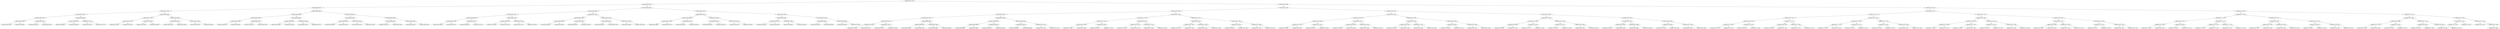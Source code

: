 digraph G{
1383675856 [label="Node{data=[6971, 6971]}"]
1383675856 -> 919962315
919962315 [label="Node{data=[6864, 6864]}"]
919962315 -> 1814730197
1814730197 [label="Node{data=[6489, 6489]}"]
1814730197 -> 618199162
618199162 [label="Node{data=[6473, 6473]}"]
618199162 -> 1057262726
1057262726 [label="Node{data=[6465, 6465]}"]
1057262726 -> 626889335
626889335 [label="Node{data=[6461, 6461]}"]
626889335 -> 501301044
501301044 [label="Node{data=[6459, 6459]}"]
501301044 -> 2115575770
2115575770 [label="Node{data=[5928, 5928]}"]
501301044 -> 1700973603
1700973603 [label="Node{data=[6460, 6460]}"]
626889335 -> 753214674
753214674 [label="Node{data=[6463, 6463]}"]
753214674 -> 946448101
946448101 [label="Node{data=[6462, 6462]}"]
753214674 -> 238590461
238590461 [label="Node{data=[6464, 6464]}"]
1057262726 -> 2101891021
2101891021 [label="Node{data=[6469, 6469]}"]
2101891021 -> 2022586114
2022586114 [label="Node{data=[6467, 6467]}"]
2022586114 -> 220588152
220588152 [label="Node{data=[6466, 6466]}"]
2022586114 -> 1192787792
1192787792 [label="Node{data=[6468, 6468]}"]
2101891021 -> 2014406233
2014406233 [label="Node{data=[6471, 6471]}"]
2014406233 -> 1898870910
1898870910 [label="Node{data=[6470, 6470]}"]
2014406233 -> 1407858699
1407858699 [label="Node{data=[6472, 6472]}"]
618199162 -> 1468809177
1468809177 [label="Node{data=[6481, 6481]}"]
1468809177 -> 610056415
610056415 [label="Node{data=[6477, 6477]}"]
610056415 -> 649316770
649316770 [label="Node{data=[6475, 6475]}"]
649316770 -> 605787935
605787935 [label="Node{data=[6474, 6474]}"]
649316770 -> 308221618
308221618 [label="Node{data=[6476, 6476]}"]
610056415 -> 1401212518
1401212518 [label="Node{data=[6479, 6479]}"]
1401212518 -> 1799545709
1799545709 [label="Node{data=[6478, 6478]}"]
1401212518 -> 320414325
320414325 [label="Node{data=[6480, 6480]}"]
1468809177 -> 2031705122
2031705122 [label="Node{data=[6485, 6485]}"]
2031705122 -> 211507865
211507865 [label="Node{data=[6483, 6483]}"]
211507865 -> 1891535340
1891535340 [label="Node{data=[6482, 6482]}"]
211507865 -> 720242436
720242436 [label="Node{data=[6484, 6484]}"]
2031705122 -> 430290487
430290487 [label="Node{data=[6487, 6487]}"]
430290487 -> 1329362952
1329362952 [label="Node{data=[6486, 6486]}"]
430290487 -> 1263102442
1263102442 [label="Node{data=[6488, 6488]}"]
1814730197 -> 298156448
298156448 [label="Node{data=[6848, 6848]}"]
298156448 -> 627411361
627411361 [label="Node{data=[6840, 6840]}"]
627411361 -> 154487101
154487101 [label="Node{data=[6836, 6836]}"]
154487101 -> 162752456
162752456 [label="Node{data=[6834, 6834]}"]
162752456 -> 885403615
885403615 [label="Node{data=[6490, 6490]}"]
162752456 -> 1038585959
1038585959 [label="Node{data=[6835, 6835]}"]
154487101 -> 515398215
515398215 [label="Node{data=[6838, 6838]}"]
515398215 -> 212329343
212329343 [label="Node{data=[6837, 6837]}"]
515398215 -> 161123811
161123811 [label="Node{data=[6839, 6839]}"]
627411361 -> 142561311
142561311 [label="Node{data=[6844, 6844]}"]
142561311 -> 1414093109
1414093109 [label="Node{data=[6842, 6842]}"]
1414093109 -> 1741092056
1741092056 [label="Node{data=[6841, 6841]}"]
1414093109 -> 980326486
980326486 [label="Node{data=[6843, 6843]}"]
142561311 -> 1214498988
1214498988 [label="Node{data=[6846, 6846]}"]
1214498988 -> 1459462244
1459462244 [label="Node{data=[6845, 6845]}"]
1214498988 -> 114159191
114159191 [label="Node{data=[6847, 6847]}"]
298156448 -> 1211071216
1211071216 [label="Node{data=[6856, 6856]}"]
1211071216 -> 517991921
517991921 [label="Node{data=[6852, 6852]}"]
517991921 -> 622497998
622497998 [label="Node{data=[6850, 6850]}"]
622497998 -> 1280081260
1280081260 [label="Node{data=[6849, 6849]}"]
622497998 -> 2131191535
2131191535 [label="Node{data=[6851, 6851]}"]
517991921 -> 509000859
509000859 [label="Node{data=[6854, 6854]}"]
509000859 -> 1866191743
1866191743 [label="Node{data=[6853, 6853]}"]
509000859 -> 1077109993
1077109993 [label="Node{data=[6855, 6855]}"]
1211071216 -> 71782942
71782942 [label="Node{data=[6860, 6860]}"]
71782942 -> 803116137
803116137 [label="Node{data=[6858, 6858]}"]
803116137 -> 516885190
516885190 [label="Node{data=[6857, 6857]}"]
803116137 -> 1166029274
1166029274 [label="Node{data=[6859, 6859]}"]
71782942 -> 2078887126
2078887126 [label="Node{data=[6862, 6862]}"]
2078887126 -> 550498846
550498846 [label="Node{data=[6861, 6861]}"]
2078887126 -> 1177568763
1177568763 [label="Node{data=[6863, 6863]}"]
919962315 -> 41595398
41595398 [label="Node{data=[6939, 6939]}"]
41595398 -> 860148067
860148067 [label="Node{data=[6880, 6880]}"]
860148067 -> 1824819735
1824819735 [label="Node{data=[6872, 6872]}"]
1824819735 -> 681514473
681514473 [label="Node{data=[6868, 6868]}"]
681514473 -> 2132961406
2132961406 [label="Node{data=[6866, 6866]}"]
2132961406 -> 1794666800
1794666800 [label="Node{data=[6865, 6865]}"]
2132961406 -> 581225034
581225034 [label="Node{data=[6867, 6867]}"]
681514473 -> 1925489578
1925489578 [label="Node{data=[6870, 6870]}"]
1925489578 -> 508122132
508122132 [label="Node{data=[6869, 6869]}"]
1925489578 -> 923911964
923911964 [label="Node{data=[6871, 6871]}"]
1824819735 -> 870563118
870563118 [label="Node{data=[6876, 6876]}"]
870563118 -> 1684898059
1684898059 [label="Node{data=[6874, 6874]}"]
1684898059 -> 810582118
810582118 [label="Node{data=[6873, 6873]}"]
1684898059 -> 155224151
155224151 [label="Node{data=[6875, 6875]}"]
870563118 -> 669273756
669273756 [label="Node{data=[6878, 6878]}"]
669273756 -> 789178034
789178034 [label="Node{data=[6877, 6877]}"]
669273756 -> 468582533
468582533 [label="Node{data=[6879, 6879]}"]
860148067 -> 383852959
383852959 [label="Node{data=[6931, 6931]}"]
383852959 -> 334761329
334761329 [label="Node{data=[6927, 6927]}"]
334761329 -> 1940407755
1940407755 [label="Node{data=[6882, 6882]}"]
1940407755 -> 413763859
413763859 [label="Node{data=[6881, 6881]}"]
1940407755 -> 131837504
131837504 [label="Node{data=[6926, 6926]}"]
334761329 -> 888648783
888648783 [label="Node{data=[6929, 6929]}"]
888648783 -> 88094983
88094983 [label="Node{data=[6928, 6928]}"]
888648783 -> 1366677933
1366677933 [label="Node{data=[6930, 6930]}"]
383852959 -> 184996973
184996973 [label="Node{data=[6935, 6935]}"]
184996973 -> 39476366
39476366 [label="Node{data=[6933, 6933]}"]
39476366 -> 106350019
106350019 [label="Node{data=[6932, 6932]}"]
39476366 -> 2031209493
2031209493 [label="Node{data=[6934, 6934]}"]
184996973 -> 1141492454
1141492454 [label="Node{data=[6937, 6937]}"]
1141492454 -> 350703813
350703813 [label="Node{data=[6936, 6936]}"]
1141492454 -> 607123271
607123271 [label="Node{data=[6938, 6938]}"]
41595398 -> 1395259059
1395259059 [label="Node{data=[6955, 6955]}"]
1395259059 -> 1501382858
1501382858 [label="Node{data=[6947, 6947]}"]
1501382858 -> 1999784536
1999784536 [label="Node{data=[6943, 6943]}"]
1999784536 -> 746327606
746327606 [label="Node{data=[6941, 6941]}"]
746327606 -> 813496676
813496676 [label="Node{data=[6940, 6940]}"]
746327606 -> 57986233
57986233 [label="Node{data=[6942, 6942]}"]
1999784536 -> 1718695429
1718695429 [label="Node{data=[6945, 6945]}"]
1718695429 -> 716216643
716216643 [label="Node{data=[6944, 6944]}"]
1718695429 -> 2102457000
2102457000 [label="Node{data=[6946, 6946]}"]
1501382858 -> 1483008191
1483008191 [label="Node{data=[6951, 6951]}"]
1483008191 -> 936000680
936000680 [label="Node{data=[6949, 6949]}"]
936000680 -> 421446035
421446035 [label="Node{data=[6948, 6948]}"]
936000680 -> 1663149482
1663149482 [label="Node{data=[6950, 6950]}"]
1483008191 -> 478124129
478124129 [label="Node{data=[6953, 6953]}"]
478124129 -> 2050410554
2050410554 [label="Node{data=[6952, 6952]}"]
478124129 -> 357272758
357272758 [label="Node{data=[6954, 6954]}"]
1395259059 -> 2066315072
2066315072 [label="Node{data=[6963, 6963]}"]
2066315072 -> 460674260
460674260 [label="Node{data=[6959, 6959]}"]
460674260 -> 1473128600
1473128600 [label="Node{data=[6957, 6957]}"]
1473128600 -> 514404587
514404587 [label="Node{data=[6956, 6956]}"]
1473128600 -> 772462345
772462345 [label="Node{data=[6958, 6958]}"]
460674260 -> 535361000
535361000 [label="Node{data=[6961, 6961]}"]
535361000 -> 960795749
960795749 [label="Node{data=[6960, 6960]}"]
535361000 -> 1849546190
1849546190 [label="Node{data=[6962, 6962]}"]
2066315072 -> 385349023
385349023 [label="Node{data=[6967, 6967]}"]
385349023 -> 1323828508
1323828508 [label="Node{data=[6965, 6965]}"]
1323828508 -> 1393710872
1393710872 [label="Node{data=[6964, 6964]}"]
1323828508 -> 1392601873
1392601873 [label="Node{data=[6966, 6966]}"]
385349023 -> 2062755811
2062755811 [label="Node{data=[6969, 6969]}"]
2062755811 -> 1950158148
1950158148 [label="Node{data=[6968, 6968]}"]
2062755811 -> 894844492
894844492 [label="Node{data=[6970, 6970]}"]
1383675856 -> 1842844180
1842844180 [label="Node{data=[7099, 7099]}"]
1842844180 -> 251161714
251161714 [label="Node{data=[7035, 7035]}"]
251161714 -> 305334212
305334212 [label="Node{data=[7003, 7003]}"]
305334212 -> 378797968
378797968 [label="Node{data=[6987, 6987]}"]
378797968 -> 1191544932
1191544932 [label="Node{data=[6979, 6979]}"]
1191544932 -> 181663498
181663498 [label="Node{data=[6975, 6975]}"]
181663498 -> 5557427
5557427 [label="Node{data=[6973, 6973]}"]
5557427 -> 162716758
162716758 [label="Node{data=[6972, 6972]}"]
5557427 -> 1646207916
1646207916 [label="Node{data=[6974, 6974]}"]
181663498 -> 2002903874
2002903874 [label="Node{data=[6977, 6977]}"]
2002903874 -> 1375111241
1375111241 [label="Node{data=[6976, 6976]}"]
2002903874 -> 1320791629
1320791629 [label="Node{data=[6978, 6978]}"]
1191544932 -> 1428223605
1428223605 [label="Node{data=[6983, 6983]}"]
1428223605 -> 757298272
757298272 [label="Node{data=[6981, 6981]}"]
757298272 -> 1223820621
1223820621 [label="Node{data=[6980, 6980]}"]
757298272 -> 1262092760
1262092760 [label="Node{data=[6982, 6982]}"]
1428223605 -> 435930516
435930516 [label="Node{data=[6985, 6985]}"]
435930516 -> 793588415
793588415 [label="Node{data=[6984, 6984]}"]
435930516 -> 2001568374
2001568374 [label="Node{data=[6986, 6986]}"]
378797968 -> 1826777478
1826777478 [label="Node{data=[6995, 6995]}"]
1826777478 -> 737335019
737335019 [label="Node{data=[6991, 6991]}"]
737335019 -> 1835848160
1835848160 [label="Node{data=[6989, 6989]}"]
1835848160 -> 1990828041
1990828041 [label="Node{data=[6988, 6988]}"]
1835848160 -> 158882051
158882051 [label="Node{data=[6990, 6990]}"]
737335019 -> 872452937
872452937 [label="Node{data=[6993, 6993]}"]
872452937 -> 1063823352
1063823352 [label="Node{data=[6992, 6992]}"]
872452937 -> 83554804
83554804 [label="Node{data=[6994, 6994]}"]
1826777478 -> 1333858345
1333858345 [label="Node{data=[6999, 6999]}"]
1333858345 -> 2133547083
2133547083 [label="Node{data=[6997, 6997]}"]
2133547083 -> 92694321
92694321 [label="Node{data=[6996, 6996]}"]
2133547083 -> 1453347620
1453347620 [label="Node{data=[6998, 6998]}"]
1333858345 -> 300355969
300355969 [label="Node{data=[7001, 7001]}"]
300355969 -> 875293430
875293430 [label="Node{data=[7000, 7000]}"]
300355969 -> 35826861
35826861 [label="Node{data=[7002, 7002]}"]
305334212 -> 1456465598
1456465598 [label="Node{data=[7019, 7019]}"]
1456465598 -> 2131595007
2131595007 [label="Node{data=[7011, 7011]}"]
2131595007 -> 345679794
345679794 [label="Node{data=[7007, 7007]}"]
345679794 -> 63583816
63583816 [label="Node{data=[7005, 7005]}"]
63583816 -> 714721945
714721945 [label="Node{data=[7004, 7004]}"]
63583816 -> 972079939
972079939 [label="Node{data=[7006, 7006]}"]
345679794 -> 2014729464
2014729464 [label="Node{data=[7009, 7009]}"]
2014729464 -> 716985796
716985796 [label="Node{data=[7008, 7008]}"]
2014729464 -> 1318424328
1318424328 [label="Node{data=[7010, 7010]}"]
2131595007 -> 1908455234
1908455234 [label="Node{data=[7015, 7015]}"]
1908455234 -> 1002146838
1002146838 [label="Node{data=[7013, 7013]}"]
1002146838 -> 1944186064
1944186064 [label="Node{data=[7012, 7012]}"]
1002146838 -> 300859499
300859499 [label="Node{data=[7014, 7014]}"]
1908455234 -> 1700794291
1700794291 [label="Node{data=[7017, 7017]}"]
1700794291 -> 39642165
39642165 [label="Node{data=[7016, 7016]}"]
1700794291 -> 2124881858
2124881858 [label="Node{data=[7018, 7018]}"]
1456465598 -> 430798309
430798309 [label="Node{data=[7027, 7027]}"]
430798309 -> 2094398708
2094398708 [label="Node{data=[7023, 7023]}"]
2094398708 -> 432914967
432914967 [label="Node{data=[7021, 7021]}"]
432914967 -> 1599248355
1599248355 [label="Node{data=[7020, 7020]}"]
432914967 -> 757257137
757257137 [label="Node{data=[7022, 7022]}"]
2094398708 -> 2126751933
2126751933 [label="Node{data=[7025, 7025]}"]
2126751933 -> 157876232
157876232 [label="Node{data=[7024, 7024]}"]
2126751933 -> 1120887625
1120887625 [label="Node{data=[7026, 7026]}"]
430798309 -> 2043383802
2043383802 [label="Node{data=[7031, 7031]}"]
2043383802 -> 439244350
439244350 [label="Node{data=[7029, 7029]}"]
439244350 -> 1527147571
1527147571 [label="Node{data=[7028, 7028]}"]
439244350 -> 1659537713
1659537713 [label="Node{data=[7030, 7030]}"]
2043383802 -> 1207664329
1207664329 [label="Node{data=[7033, 7033]}"]
1207664329 -> 797724590
797724590 [label="Node{data=[7032, 7032]}"]
1207664329 -> 1191430552
1191430552 [label="Node{data=[7034, 7034]}"]
251161714 -> 1897292616
1897292616 [label="Node{data=[7067, 7067]}"]
1897292616 -> 1837581973
1837581973 [label="Node{data=[7051, 7051]}"]
1837581973 -> 549160372
549160372 [label="Node{data=[7043, 7043]}"]
549160372 -> 2041435954
2041435954 [label="Node{data=[7039, 7039]}"]
2041435954 -> 1004791660
1004791660 [label="Node{data=[7037, 7037]}"]
1004791660 -> 1812442475
1812442475 [label="Node{data=[7036, 7036]}"]
1004791660 -> 283968378
283968378 [label="Node{data=[7038, 7038]}"]
2041435954 -> 124666386
124666386 [label="Node{data=[7041, 7041]}"]
124666386 -> 588389652
588389652 [label="Node{data=[7040, 7040]}"]
124666386 -> 1924108520
1924108520 [label="Node{data=[7042, 7042]}"]
549160372 -> 178371348
178371348 [label="Node{data=[7047, 7047]}"]
178371348 -> 2141849216
2141849216 [label="Node{data=[7045, 7045]}"]
2141849216 -> 1281580764
1281580764 [label="Node{data=[7044, 7044]}"]
2141849216 -> 1111867240
1111867240 [label="Node{data=[7046, 7046]}"]
178371348 -> 1169933615
1169933615 [label="Node{data=[7049, 7049]}"]
1169933615 -> 1787450654
1787450654 [label="Node{data=[7048, 7048]}"]
1169933615 -> 1019831085
1019831085 [label="Node{data=[7050, 7050]}"]
1837581973 -> 1402479907
1402479907 [label="Node{data=[7059, 7059]}"]
1402479907 -> 1217466562
1217466562 [label="Node{data=[7055, 7055]}"]
1217466562 -> 1879809643
1879809643 [label="Node{data=[7053, 7053]}"]
1879809643 -> 128736076
128736076 [label="Node{data=[7052, 7052]}"]
1879809643 -> 353355687
353355687 [label="Node{data=[7054, 7054]}"]
1217466562 -> 1440268996
1440268996 [label="Node{data=[7057, 7057]}"]
1440268996 -> 2039281362
2039281362 [label="Node{data=[7056, 7056]}"]
1440268996 -> 471835796
471835796 [label="Node{data=[7058, 7058]}"]
1402479907 -> 2009492047
2009492047 [label="Node{data=[7063, 7063]}"]
2009492047 -> 1687902353
1687902353 [label="Node{data=[7061, 7061]}"]
1687902353 -> 2050951350
2050951350 [label="Node{data=[7060, 7060]}"]
1687902353 -> 468002913
468002913 [label="Node{data=[7062, 7062]}"]
2009492047 -> 1605741888
1605741888 [label="Node{data=[7065, 7065]}"]
1605741888 -> 1632909815
1632909815 [label="Node{data=[7064, 7064]}"]
1605741888 -> 1663891411
1663891411 [label="Node{data=[7066, 7066]}"]
1897292616 -> 1371045367
1371045367 [label="Node{data=[7083, 7083]}"]
1371045367 -> 588580141
588580141 [label="Node{data=[7075, 7075]}"]
588580141 -> 1666063161
1666063161 [label="Node{data=[7071, 7071]}"]
1666063161 -> 1742273260
1742273260 [label="Node{data=[7069, 7069]}"]
1742273260 -> 1964864549
1964864549 [label="Node{data=[7068, 7068]}"]
1742273260 -> 2125081542
2125081542 [label="Node{data=[7070, 7070]}"]
1666063161 -> 1840148729
1840148729 [label="Node{data=[7073, 7073]}"]
1840148729 -> 1300359226
1300359226 [label="Node{data=[7072, 7072]}"]
1840148729 -> 1403191795
1403191795 [label="Node{data=[7074, 7074]}"]
588580141 -> 2096690266
2096690266 [label="Node{data=[7079, 7079]}"]
2096690266 -> 1657760388
1657760388 [label="Node{data=[7077, 7077]}"]
1657760388 -> 541957855
541957855 [label="Node{data=[7076, 7076]}"]
1657760388 -> 1797959612
1797959612 [label="Node{data=[7078, 7078]}"]
2096690266 -> 1355533479
1355533479 [label="Node{data=[7081, 7081]}"]
1355533479 -> 1229526896
1229526896 [label="Node{data=[7080, 7080]}"]
1355533479 -> 96388064
96388064 [label="Node{data=[7082, 7082]}"]
1371045367 -> 995613604
995613604 [label="Node{data=[7091, 7091]}"]
995613604 -> 905418397
905418397 [label="Node{data=[7087, 7087]}"]
905418397 -> 872736196
872736196 [label="Node{data=[7085, 7085]}"]
872736196 -> 1196855655
1196855655 [label="Node{data=[7084, 7084]}"]
872736196 -> 1121577170
1121577170 [label="Node{data=[7086, 7086]}"]
905418397 -> 1267981674
1267981674 [label="Node{data=[7089, 7089]}"]
1267981674 -> 1479162649
1479162649 [label="Node{data=[7088, 7088]}"]
1267981674 -> 721704146
721704146 [label="Node{data=[7090, 7090]}"]
995613604 -> 639022616
639022616 [label="Node{data=[7095, 7095]}"]
639022616 -> 1941657405
1941657405 [label="Node{data=[7093, 7093]}"]
1941657405 -> 2059425952
2059425952 [label="Node{data=[7092, 7092]}"]
1941657405 -> 1936400878
1936400878 [label="Node{data=[7094, 7094]}"]
639022616 -> 1625223149
1625223149 [label="Node{data=[7097, 7097]}"]
1625223149 -> 1232424564
1232424564 [label="Node{data=[7096, 7096]}"]
1625223149 -> 831003298
831003298 [label="Node{data=[7098, 7098]}"]
1842844180 -> 457586988
457586988 [label="Node{data=[7163, 7163]}"]
457586988 -> 217062446
217062446 [label="Node{data=[7131, 7131]}"]
217062446 -> 1863709994
1863709994 [label="Node{data=[7115, 7115]}"]
1863709994 -> 515489632
515489632 [label="Node{data=[7107, 7107]}"]
515489632 -> 874277570
874277570 [label="Node{data=[7103, 7103]}"]
874277570 -> 947982595
947982595 [label="Node{data=[7101, 7101]}"]
947982595 -> 2021466012
2021466012 [label="Node{data=[7100, 7100]}"]
947982595 -> 736951628
736951628 [label="Node{data=[7102, 7102]}"]
874277570 -> 2087831689
2087831689 [label="Node{data=[7105, 7105]}"]
2087831689 -> 1288230669
1288230669 [label="Node{data=[7104, 7104]}"]
2087831689 -> 1549377783
1549377783 [label="Node{data=[7106, 7106]}"]
515489632 -> 269693101
269693101 [label="Node{data=[7111, 7111]}"]
269693101 -> 1649706918
1649706918 [label="Node{data=[7109, 7109]}"]
1649706918 -> 1747862622
1747862622 [label="Node{data=[7108, 7108]}"]
1649706918 -> 2044792756
2044792756 [label="Node{data=[7110, 7110]}"]
269693101 -> 1895751293
1895751293 [label="Node{data=[7113, 7113]}"]
1895751293 -> 911281779
911281779 [label="Node{data=[7112, 7112]}"]
1895751293 -> 742891603
742891603 [label="Node{data=[7114, 7114]}"]
1863709994 -> 1563068096
1563068096 [label="Node{data=[7123, 7123]}"]
1563068096 -> 1537324590
1537324590 [label="Node{data=[7119, 7119]}"]
1537324590 -> 1706891711
1706891711 [label="Node{data=[7117, 7117]}"]
1706891711 -> 1953069155
1953069155 [label="Node{data=[7116, 7116]}"]
1706891711 -> 2105339048
2105339048 [label="Node{data=[7118, 7118]}"]
1537324590 -> 733623791
733623791 [label="Node{data=[7121, 7121]}"]
733623791 -> 650621382
650621382 [label="Node{data=[7120, 7120]}"]
733623791 -> 424832797
424832797 [label="Node{data=[7122, 7122]}"]
1563068096 -> 64080179
64080179 [label="Node{data=[7127, 7127]}"]
64080179 -> 2042532331
2042532331 [label="Node{data=[7125, 7125]}"]
2042532331 -> 1651267227
1651267227 [label="Node{data=[7124, 7124]}"]
2042532331 -> 1749870412
1749870412 [label="Node{data=[7126, 7126]}"]
64080179 -> 1700344615
1700344615 [label="Node{data=[7129, 7129]}"]
1700344615 -> 1759889326
1759889326 [label="Node{data=[7128, 7128]}"]
1700344615 -> 1757252775
1757252775 [label="Node{data=[7130, 7130]}"]
217062446 -> 1732538491
1732538491 [label="Node{data=[7147, 7147]}"]
1732538491 -> 1260955583
1260955583 [label="Node{data=[7139, 7139]}"]
1260955583 -> 221692355
221692355 [label="Node{data=[7135, 7135]}"]
221692355 -> 157990006
157990006 [label="Node{data=[7133, 7133]}"]
157990006 -> 1298780808
1298780808 [label="Node{data=[7132, 7132]}"]
157990006 -> 1131577797
1131577797 [label="Node{data=[7134, 7134]}"]
221692355 -> 2020702385
2020702385 [label="Node{data=[7137, 7137]}"]
2020702385 -> 614785733
614785733 [label="Node{data=[7136, 7136]}"]
2020702385 -> 668637515
668637515 [label="Node{data=[7138, 7138]}"]
1260955583 -> 1894861020
1894861020 [label="Node{data=[7143, 7143]}"]
1894861020 -> 53871235
53871235 [label="Node{data=[7141, 7141]}"]
53871235 -> 490218
490218 [label="Node{data=[7140, 7140]}"]
53871235 -> 1944370016
1944370016 [label="Node{data=[7142, 7142]}"]
1894861020 -> 162114152
162114152 [label="Node{data=[7145, 7145]}"]
162114152 -> 976782276
976782276 [label="Node{data=[7144, 7144]}"]
162114152 -> 22249027
22249027 [label="Node{data=[7146, 7146]}"]
1732538491 -> 1463478962
1463478962 [label="Node{data=[7155, 7155]}"]
1463478962 -> 319086807
319086807 [label="Node{data=[7151, 7151]}"]
319086807 -> 1843161040
1843161040 [label="Node{data=[7149, 7149]}"]
1843161040 -> 2003287374
2003287374 [label="Node{data=[7148, 7148]}"]
1843161040 -> 1997059690
1997059690 [label="Node{data=[7150, 7150]}"]
319086807 -> 1128198660
1128198660 [label="Node{data=[7153, 7153]}"]
1128198660 -> 1305669460
1305669460 [label="Node{data=[7152, 7152]}"]
1128198660 -> 127252077
127252077 [label="Node{data=[7154, 7154]}"]
1463478962 -> 899476243
899476243 [label="Node{data=[7159, 7159]}"]
899476243 -> 17203574
17203574 [label="Node{data=[7157, 7157]}"]
17203574 -> 1542747725
1542747725 [label="Node{data=[7156, 7156]}"]
17203574 -> 1903728000
1903728000 [label="Node{data=[7158, 7158]}"]
899476243 -> 602811599
602811599 [label="Node{data=[7161, 7161]}"]
602811599 -> 374740213
374740213 [label="Node{data=[7160, 7160]}"]
602811599 -> 1852333676
1852333676 [label="Node{data=[7162, 7162]}"]
457586988 -> 1527317172
1527317172 [label="Node{data=[7195, 7195]}"]
1527317172 -> 164877646
164877646 [label="Node{data=[7179, 7179]}"]
164877646 -> 788830525
788830525 [label="Node{data=[7171, 7171]}"]
788830525 -> 53688719
53688719 [label="Node{data=[7167, 7167]}"]
53688719 -> 272406527
272406527 [label="Node{data=[7165, 7165]}"]
272406527 -> 131225875
131225875 [label="Node{data=[7164, 7164]}"]
272406527 -> 202696101
202696101 [label="Node{data=[7166, 7166]}"]
53688719 -> 384916201
384916201 [label="Node{data=[7169, 7169]}"]
384916201 -> 1644606631
1644606631 [label="Node{data=[7168, 7168]}"]
384916201 -> 2005492533
2005492533 [label="Node{data=[7170, 7170]}"]
788830525 -> 1545308588
1545308588 [label="Node{data=[7175, 7175]}"]
1545308588 -> 1084339924
1084339924 [label="Node{data=[7173, 7173]}"]
1084339924 -> 391479787
391479787 [label="Node{data=[7172, 7172]}"]
1084339924 -> 729401599
729401599 [label="Node{data=[7174, 7174]}"]
1545308588 -> 732918485
732918485 [label="Node{data=[7177, 7177]}"]
732918485 -> 1718969954
1718969954 [label="Node{data=[7176, 7176]}"]
732918485 -> 1561651614
1561651614 [label="Node{data=[7178, 7178]}"]
164877646 -> 953150707
953150707 [label="Node{data=[7187, 7187]}"]
953150707 -> 1747327205
1747327205 [label="Node{data=[7183, 7183]}"]
1747327205 -> 632104437
632104437 [label="Node{data=[7181, 7181]}"]
632104437 -> 1594847431
1594847431 [label="Node{data=[7180, 7180]}"]
632104437 -> 408987553
408987553 [label="Node{data=[7182, 7182]}"]
1747327205 -> 1087989112
1087989112 [label="Node{data=[7185, 7185]}"]
1087989112 -> 211251739
211251739 [label="Node{data=[7184, 7184]}"]
1087989112 -> 674935302
674935302 [label="Node{data=[7186, 7186]}"]
953150707 -> 905594127
905594127 [label="Node{data=[7191, 7191]}"]
905594127 -> 1040385133
1040385133 [label="Node{data=[7189, 7189]}"]
1040385133 -> 162774556
162774556 [label="Node{data=[7188, 7188]}"]
1040385133 -> 1961138094
1961138094 [label="Node{data=[7190, 7190]}"]
905594127 -> 324101632
324101632 [label="Node{data=[7193, 7193]}"]
324101632 -> 903297131
903297131 [label="Node{data=[7192, 7192]}"]
324101632 -> 553657235
553657235 [label="Node{data=[7194, 7194]}"]
1527317172 -> 1904839162
1904839162 [label="Node{data=[7211, 7211]}"]
1904839162 -> 1777369261
1777369261 [label="Node{data=[7203, 7203]}"]
1777369261 -> 1701378456
1701378456 [label="Node{data=[7199, 7199]}"]
1701378456 -> 1171538461
1171538461 [label="Node{data=[7197, 7197]}"]
1171538461 -> 2016400644
2016400644 [label="Node{data=[7196, 7196]}"]
1171538461 -> 355977028
355977028 [label="Node{data=[7198, 7198]}"]
1701378456 -> 925976643
925976643 [label="Node{data=[7201, 7201]}"]
925976643 -> 1343365138
1343365138 [label="Node{data=[7200, 7200]}"]
925976643 -> 1452493025
1452493025 [label="Node{data=[7202, 7202]}"]
1777369261 -> 2109061264
2109061264 [label="Node{data=[7207, 7207]}"]
2109061264 -> 1081836597
1081836597 [label="Node{data=[7205, 7205]}"]
1081836597 -> 19410584
19410584 [label="Node{data=[7204, 7204]}"]
1081836597 -> 1303427612
1303427612 [label="Node{data=[7206, 7206]}"]
2109061264 -> 496105986
496105986 [label="Node{data=[7209, 7209]}"]
496105986 -> 22515625
22515625 [label="Node{data=[7208, 7208]}"]
496105986 -> 1095446005
1095446005 [label="Node{data=[7210, 7210]}"]
1904839162 -> 165875610
165875610 [label="Node{data=[7215, 7215]}"]
165875610 -> 456172878
456172878 [label="Node{data=[7213, 7213]}"]
456172878 -> 640113478
640113478 [label="Node{data=[7212, 7212]}"]
456172878 -> 1050406642
1050406642 [label="Node{data=[7214, 7214]}"]
165875610 -> 789948772
789948772 [label="Node{data=[7217, 7217]}"]
789948772 -> 823223069
823223069 [label="Node{data=[7216, 7216]}"]
789948772 -> 762376978
762376978 [label="Node{data=[7254, 7254]}"]
762376978 -> 1283290160
1283290160 [label="Node{data=[7802, 7802]}"]
}